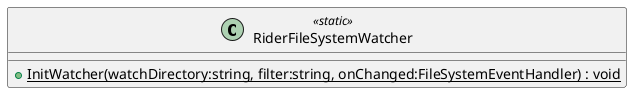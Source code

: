 @startuml
class RiderFileSystemWatcher <<static>> {
    + {static} InitWatcher(watchDirectory:string, filter:string, onChanged:FileSystemEventHandler) : void
}
@enduml
